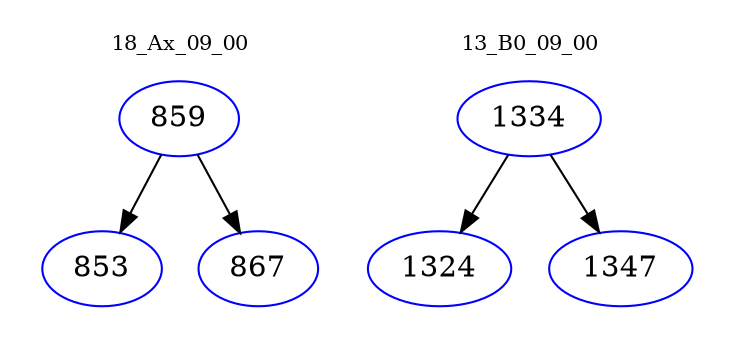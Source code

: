 digraph{
subgraph cluster_0 {
color = white
label = "18_Ax_09_00";
fontsize=10;
T0_859 [label="859", color="blue"]
T0_859 -> T0_853 [color="black"]
T0_853 [label="853", color="blue"]
T0_859 -> T0_867 [color="black"]
T0_867 [label="867", color="blue"]
}
subgraph cluster_1 {
color = white
label = "13_B0_09_00";
fontsize=10;
T1_1334 [label="1334", color="blue"]
T1_1334 -> T1_1324 [color="black"]
T1_1324 [label="1324", color="blue"]
T1_1334 -> T1_1347 [color="black"]
T1_1347 [label="1347", color="blue"]
}
}
